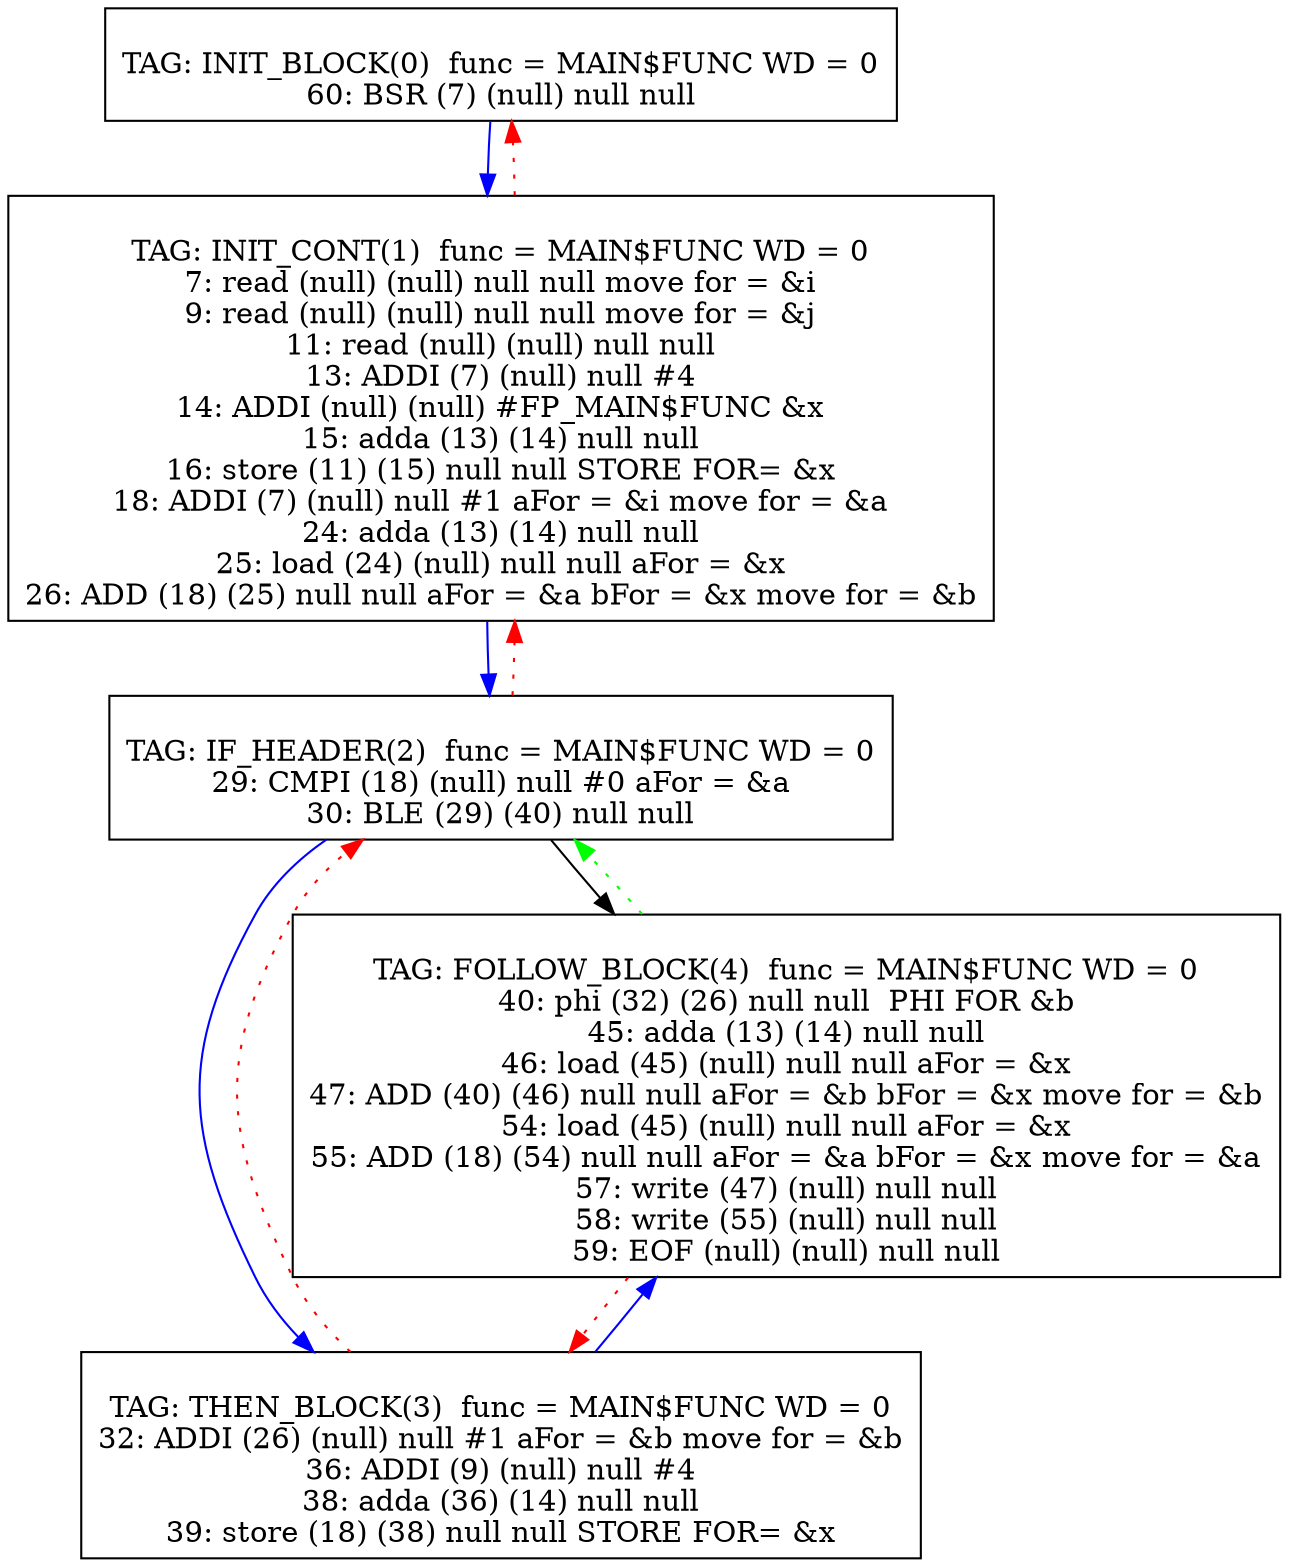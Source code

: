 digraph {
0[label="
TAG: INIT_BLOCK(0)  func = MAIN$FUNC WD = 0
60: BSR (7) (null) null null
"];
0[shape=box];
0 -> 1[color=blue]
1[label="
TAG: INIT_CONT(1)  func = MAIN$FUNC WD = 0
7: read (null) (null) null null move for = &i
9: read (null) (null) null null move for = &j
11: read (null) (null) null null
13: ADDI (7) (null) null #4
14: ADDI (null) (null) #FP_MAIN$FUNC &x
15: adda (13) (14) null null
16: store (11) (15) null null STORE FOR= &x
18: ADDI (7) (null) null #1 aFor = &i move for = &a
24: adda (13) (14) null null
25: load (24) (null) null null aFor = &x
26: ADD (18) (25) null null aFor = &a bFor = &x move for = &b
"];
1[shape=box];
1 -> 2[color=blue]
1 -> 0[color=red][style=dotted]
2[label="
TAG: IF_HEADER(2)  func = MAIN$FUNC WD = 0
29: CMPI (18) (null) null #0 aFor = &a
30: BLE (29) (40) null null
"];
2[shape=box];
2 -> 3[color=blue]
2 -> 4[color=black]
2 -> 1[color=red][style=dotted]
3[label="
TAG: THEN_BLOCK(3)  func = MAIN$FUNC WD = 0
32: ADDI (26) (null) null #1 aFor = &b move for = &b
36: ADDI (9) (null) null #4
38: adda (36) (14) null null
39: store (18) (38) null null STORE FOR= &x
"];
3[shape=box];
3 -> 4[color=blue]
3 -> 2[color=red][style=dotted]
4[label="
TAG: FOLLOW_BLOCK(4)  func = MAIN$FUNC WD = 0
40: phi (32) (26) null null  PHI FOR &b
45: adda (13) (14) null null
46: load (45) (null) null null aFor = &x
47: ADD (40) (46) null null aFor = &b bFor = &x move for = &b
54: load (45) (null) null null aFor = &x
55: ADD (18) (54) null null aFor = &a bFor = &x move for = &a
57: write (47) (null) null null
58: write (55) (null) null null
59: EOF (null) (null) null null
"];
4[shape=box];
4 -> 3[color=red][style=dotted]
4 -> 2[color=green][style=dotted]
}